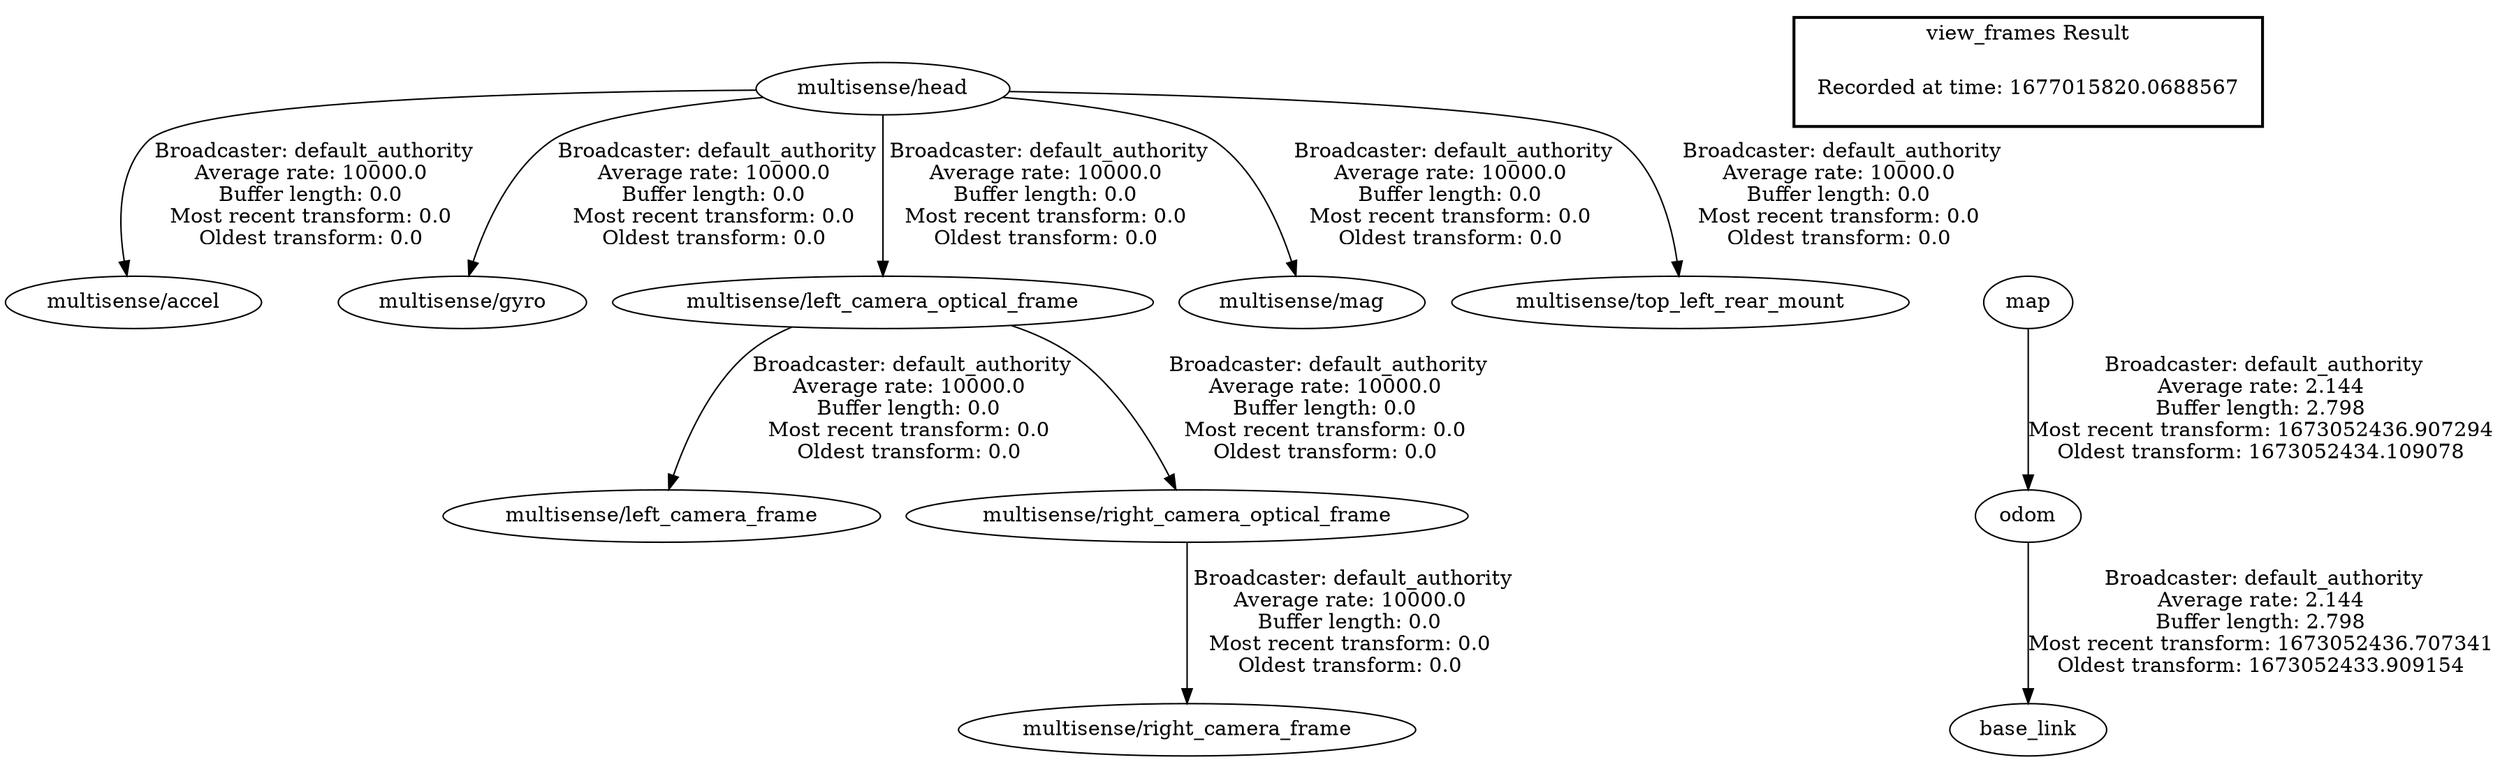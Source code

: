 digraph G {
"multisense/head" -> "multisense/accel"[label=" Broadcaster: default_authority\nAverage rate: 10000.0\nBuffer length: 0.0\nMost recent transform: 0.0\nOldest transform: 0.0\n"];
"multisense/head" -> "multisense/gyro"[label=" Broadcaster: default_authority\nAverage rate: 10000.0\nBuffer length: 0.0\nMost recent transform: 0.0\nOldest transform: 0.0\n"];
"multisense/head" -> "multisense/left_camera_optical_frame"[label=" Broadcaster: default_authority\nAverage rate: 10000.0\nBuffer length: 0.0\nMost recent transform: 0.0\nOldest transform: 0.0\n"];
"multisense/head" -> "multisense/mag"[label=" Broadcaster: default_authority\nAverage rate: 10000.0\nBuffer length: 0.0\nMost recent transform: 0.0\nOldest transform: 0.0\n"];
"multisense/head" -> "multisense/top_left_rear_mount"[label=" Broadcaster: default_authority\nAverage rate: 10000.0\nBuffer length: 0.0\nMost recent transform: 0.0\nOldest transform: 0.0\n"];
"multisense/left_camera_optical_frame" -> "multisense/left_camera_frame"[label=" Broadcaster: default_authority\nAverage rate: 10000.0\nBuffer length: 0.0\nMost recent transform: 0.0\nOldest transform: 0.0\n"];
"multisense/left_camera_optical_frame" -> "multisense/right_camera_optical_frame"[label=" Broadcaster: default_authority\nAverage rate: 10000.0\nBuffer length: 0.0\nMost recent transform: 0.0\nOldest transform: 0.0\n"];
"multisense/right_camera_optical_frame" -> "multisense/right_camera_frame"[label=" Broadcaster: default_authority\nAverage rate: 10000.0\nBuffer length: 0.0\nMost recent transform: 0.0\nOldest transform: 0.0\n"];
"odom" -> "base_link"[label=" Broadcaster: default_authority\nAverage rate: 2.144\nBuffer length: 2.798\nMost recent transform: 1673052436.707341\nOldest transform: 1673052433.909154\n"];
"map" -> "odom"[label=" Broadcaster: default_authority\nAverage rate: 2.144\nBuffer length: 2.798\nMost recent transform: 1673052436.907294\nOldest transform: 1673052434.109078\n"];
edge [style=invis];
 subgraph cluster_legend { style=bold; color=black; label ="view_frames Result";
"Recorded at time: 1677015820.0688567"[ shape=plaintext ] ;
}->"map";
}